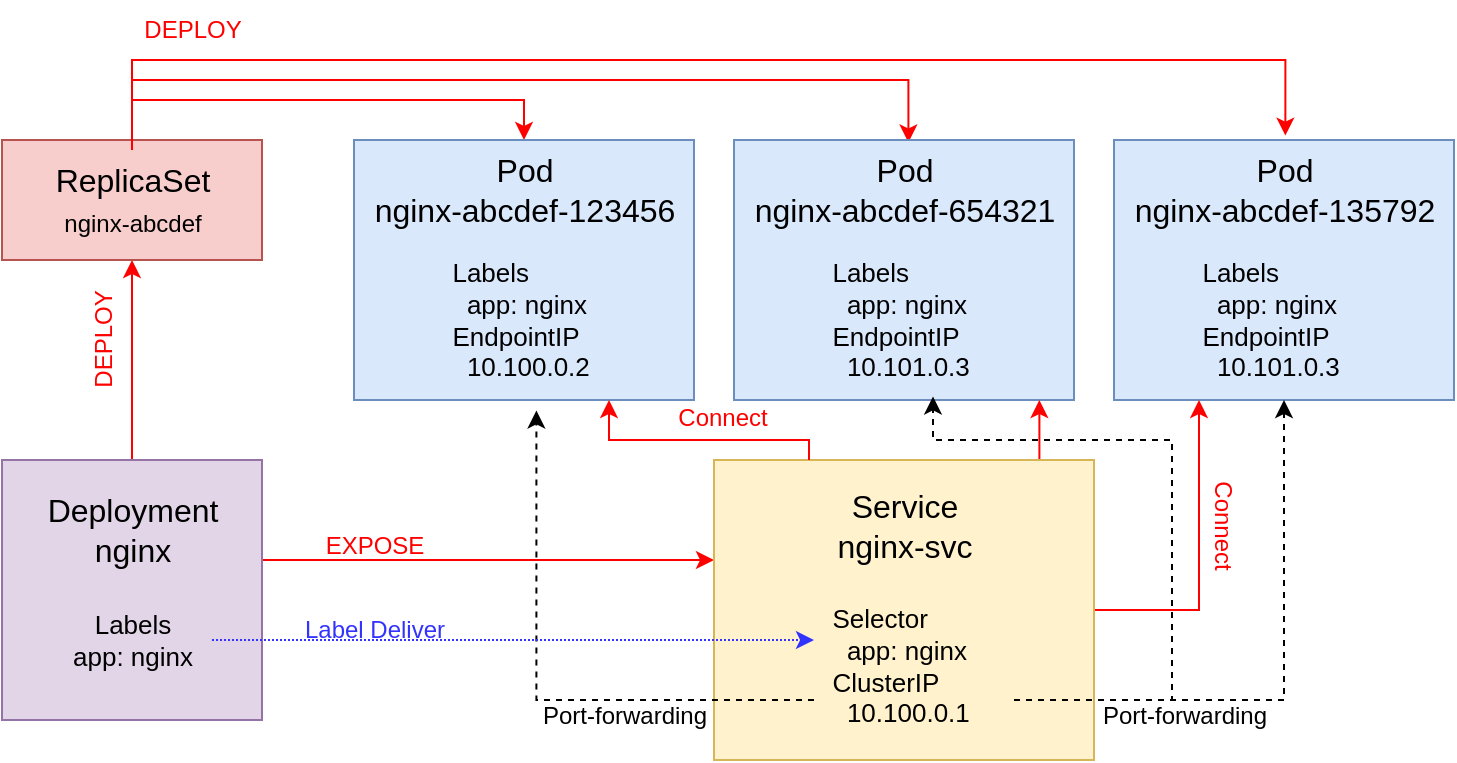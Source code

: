 <mxfile version="20.3.2" type="github">
  <diagram id="hBw4ET_6F7DStE3C6qZ2" name="페이지-1">
    <mxGraphModel dx="1203" dy="632" grid="1" gridSize="10" guides="1" tooltips="1" connect="1" arrows="1" fold="1" page="1" pageScale="1" pageWidth="827" pageHeight="1169" math="0" shadow="0">
      <root>
        <mxCell id="0" />
        <mxCell id="1" parent="0" />
        <mxCell id="xYwAg60h0ugoPMB3bqwQ-10" value="" style="group" vertex="1" connectable="0" parent="1">
          <mxGeometry x="51" y="190" width="130" height="60" as="geometry" />
        </mxCell>
        <mxCell id="xYwAg60h0ugoPMB3bqwQ-6" value="" style="rounded=0;whiteSpace=wrap;html=1;fontSize=13;fillColor=#f8cecc;strokeColor=#b85450;" vertex="1" parent="xYwAg60h0ugoPMB3bqwQ-10">
          <mxGeometry width="130" height="60" as="geometry" />
        </mxCell>
        <mxCell id="xYwAg60h0ugoPMB3bqwQ-7" value="ReplicaSet&lt;br&gt;&lt;font style=&quot;font-size: 12px;&quot;&gt;nginx-abcdef&lt;/font&gt;" style="text;html=1;align=center;verticalAlign=middle;resizable=0;points=[];autosize=1;strokeColor=none;fillColor=none;fontSize=16;" vertex="1" parent="xYwAg60h0ugoPMB3bqwQ-10">
          <mxGeometry x="15" y="5" width="100" height="50" as="geometry" />
        </mxCell>
        <mxCell id="xYwAg60h0ugoPMB3bqwQ-24" style="edgeStyle=orthogonalEdgeStyle;rounded=0;orthogonalLoop=1;jettySize=auto;html=1;fontSize=12;exitX=0.5;exitY=0;exitDx=0;exitDy=0;strokeColor=#FF0000;" edge="1" parent="1" source="xYwAg60h0ugoPMB3bqwQ-1">
          <mxGeometry relative="1" as="geometry">
            <mxPoint x="116" y="250" as="targetPoint" />
          </mxGeometry>
        </mxCell>
        <mxCell id="xYwAg60h0ugoPMB3bqwQ-25" style="edgeStyle=orthogonalEdgeStyle;rounded=0;orthogonalLoop=1;jettySize=auto;html=1;exitX=0.5;exitY=0;exitDx=0;exitDy=0;fontSize=12;entryX=0.5;entryY=0;entryDx=0;entryDy=0;strokeColor=#FF0000;" edge="1" parent="1" source="xYwAg60h0ugoPMB3bqwQ-6" target="xYwAg60h0ugoPMB3bqwQ-37">
          <mxGeometry relative="1" as="geometry">
            <mxPoint x="327" y="180" as="targetPoint" />
          </mxGeometry>
        </mxCell>
        <mxCell id="xYwAg60h0ugoPMB3bqwQ-26" style="edgeStyle=orthogonalEdgeStyle;rounded=0;orthogonalLoop=1;jettySize=auto;html=1;fontSize=12;entryX=0.513;entryY=0.025;entryDx=0;entryDy=0;entryPerimeter=0;strokeColor=#FF0000;" edge="1" parent="1" source="xYwAg60h0ugoPMB3bqwQ-7" target="xYwAg60h0ugoPMB3bqwQ-43">
          <mxGeometry relative="1" as="geometry">
            <mxPoint x="467" y="180" as="targetPoint" />
            <Array as="points">
              <mxPoint x="116" y="160" />
              <mxPoint x="504" y="160" />
            </Array>
          </mxGeometry>
        </mxCell>
        <mxCell id="xYwAg60h0ugoPMB3bqwQ-27" style="edgeStyle=orthogonalEdgeStyle;rounded=0;orthogonalLoop=1;jettySize=auto;html=1;fontSize=12;entryX=0.504;entryY=-0.044;entryDx=0;entryDy=0;entryPerimeter=0;strokeColor=#FF0000;" edge="1" parent="1" source="xYwAg60h0ugoPMB3bqwQ-7" target="xYwAg60h0ugoPMB3bqwQ-47">
          <mxGeometry relative="1" as="geometry">
            <mxPoint x="621" y="180" as="targetPoint" />
            <Array as="points">
              <mxPoint x="116" y="150" />
              <mxPoint x="693" y="150" />
            </Array>
          </mxGeometry>
        </mxCell>
        <mxCell id="xYwAg60h0ugoPMB3bqwQ-14" value="Pod&lt;br&gt;nginx-abcdef-123456" style="text;html=1;align=center;verticalAlign=middle;resizable=0;points=[];autosize=1;strokeColor=none;fillColor=none;fontSize=16;" vertex="1" parent="1">
          <mxGeometry x="227" y="190" width="170" height="50" as="geometry" />
        </mxCell>
        <mxCell id="xYwAg60h0ugoPMB3bqwQ-15" value="Labels&lt;br style=&quot;font-size: 13px;&quot;&gt;app: nginx" style="text;html=1;align=center;verticalAlign=middle;resizable=0;points=[];autosize=1;strokeColor=none;fillColor=none;fontSize=13;" vertex="1" parent="1">
          <mxGeometry x="272" y="240" width="80" height="40" as="geometry" />
        </mxCell>
        <mxCell id="xYwAg60h0ugoPMB3bqwQ-36" style="edgeStyle=orthogonalEdgeStyle;rounded=0;orthogonalLoop=1;jettySize=auto;html=1;exitX=0.5;exitY=1;exitDx=0;exitDy=0;fontSize=12;" edge="1" parent="1">
          <mxGeometry relative="1" as="geometry">
            <mxPoint x="325" y="340" as="sourcePoint" />
            <mxPoint x="325" y="340" as="targetPoint" />
          </mxGeometry>
        </mxCell>
        <mxCell id="xYwAg60h0ugoPMB3bqwQ-40" value="" style="group" vertex="1" connectable="0" parent="1">
          <mxGeometry x="227" y="190" width="170" height="130.001" as="geometry" />
        </mxCell>
        <mxCell id="xYwAg60h0ugoPMB3bqwQ-37" value="" style="rounded=0;whiteSpace=wrap;html=1;fontSize=12;fillColor=#dae8fc;strokeColor=#6c8ebf;" vertex="1" parent="xYwAg60h0ugoPMB3bqwQ-40">
          <mxGeometry width="170" height="130" as="geometry" />
        </mxCell>
        <mxCell id="xYwAg60h0ugoPMB3bqwQ-38" value="Pod&lt;br&gt;nginx-abcdef-123456" style="text;html=1;align=center;verticalAlign=middle;resizable=0;points=[];autosize=1;strokeColor=none;fillColor=none;fontSize=16;" vertex="1" parent="xYwAg60h0ugoPMB3bqwQ-40">
          <mxGeometry width="170" height="50" as="geometry" />
        </mxCell>
        <mxCell id="xYwAg60h0ugoPMB3bqwQ-39" value="&amp;nbsp; Labels&lt;br style=&quot;font-size: 13px;&quot;&gt;&amp;nbsp; &amp;nbsp; app: nginx&lt;br&gt;&amp;nbsp; EndpointIP&lt;br&gt;&amp;nbsp; &amp;nbsp; 10.100.0.2" style="text;html=1;align=left;verticalAlign=middle;resizable=0;points=[];autosize=1;strokeColor=none;fillColor=none;fontSize=13;" vertex="1" parent="xYwAg60h0ugoPMB3bqwQ-40">
          <mxGeometry x="40" y="50.001" width="100" height="80" as="geometry" />
        </mxCell>
        <mxCell id="xYwAg60h0ugoPMB3bqwQ-41" value="" style="group" vertex="1" connectable="0" parent="1">
          <mxGeometry x="417" y="190" width="170" height="130" as="geometry" />
        </mxCell>
        <mxCell id="xYwAg60h0ugoPMB3bqwQ-42" value="" style="rounded=0;whiteSpace=wrap;html=1;fontSize=12;fillColor=#dae8fc;strokeColor=#6c8ebf;" vertex="1" parent="xYwAg60h0ugoPMB3bqwQ-41">
          <mxGeometry width="170" height="130" as="geometry" />
        </mxCell>
        <mxCell id="xYwAg60h0ugoPMB3bqwQ-43" value="Pod&lt;br&gt;nginx-abcdef-654321" style="text;html=1;align=center;verticalAlign=middle;resizable=0;points=[];autosize=1;strokeColor=none;fillColor=none;fontSize=16;" vertex="1" parent="xYwAg60h0ugoPMB3bqwQ-41">
          <mxGeometry width="170" height="50" as="geometry" />
        </mxCell>
        <mxCell id="xYwAg60h0ugoPMB3bqwQ-44" value="&amp;nbsp; Labels&lt;br style=&quot;font-size: 13px;&quot;&gt;&amp;nbsp; &amp;nbsp; app: nginx&lt;br&gt;&amp;nbsp; EndpointIP&lt;br&gt;&amp;nbsp; &amp;nbsp; 10.101.0.3" style="text;html=1;align=left;verticalAlign=middle;resizable=0;points=[];autosize=1;strokeColor=none;fillColor=none;fontSize=13;" vertex="1" parent="xYwAg60h0ugoPMB3bqwQ-41">
          <mxGeometry x="40" y="50" width="100" height="80" as="geometry" />
        </mxCell>
        <mxCell id="xYwAg60h0ugoPMB3bqwQ-45" value="" style="group" vertex="1" connectable="0" parent="1">
          <mxGeometry x="607" y="190" width="170" height="130" as="geometry" />
        </mxCell>
        <mxCell id="xYwAg60h0ugoPMB3bqwQ-46" value="" style="rounded=0;whiteSpace=wrap;html=1;fontSize=12;fillColor=#dae8fc;strokeColor=#6c8ebf;" vertex="1" parent="xYwAg60h0ugoPMB3bqwQ-45">
          <mxGeometry width="170" height="130" as="geometry" />
        </mxCell>
        <mxCell id="xYwAg60h0ugoPMB3bqwQ-47" value="Pod&lt;br&gt;nginx-abcdef-135792" style="text;html=1;align=center;verticalAlign=middle;resizable=0;points=[];autosize=1;strokeColor=none;fillColor=none;fontSize=16;" vertex="1" parent="xYwAg60h0ugoPMB3bqwQ-45">
          <mxGeometry width="170" height="50" as="geometry" />
        </mxCell>
        <mxCell id="xYwAg60h0ugoPMB3bqwQ-48" value="&lt;span style=&quot;&quot;&gt;&amp;nbsp; Labels&lt;/span&gt;&lt;br style=&quot;&quot;&gt;&lt;span style=&quot;&quot;&gt;&amp;nbsp; &amp;nbsp; app: nginx&lt;/span&gt;&lt;br style=&quot;&quot;&gt;&lt;span style=&quot;&quot;&gt;&amp;nbsp; EndpointIP&lt;/span&gt;&lt;br style=&quot;&quot;&gt;&lt;div style=&quot;&quot;&gt;&lt;span style=&quot;background-color: initial;&quot;&gt;&amp;nbsp; &amp;nbsp; 10.101.0.3&lt;/span&gt;&lt;/div&gt;" style="text;html=1;align=left;verticalAlign=middle;resizable=0;points=[];autosize=1;strokeColor=none;fillColor=none;fontSize=13;" vertex="1" parent="xYwAg60h0ugoPMB3bqwQ-45">
          <mxGeometry x="35" y="50" width="100" height="80" as="geometry" />
        </mxCell>
        <mxCell id="xYwAg60h0ugoPMB3bqwQ-51" value="" style="edgeStyle=orthogonalEdgeStyle;rounded=0;orthogonalLoop=1;jettySize=auto;html=1;fontSize=12;strokeColor=#FF0000;exitX=0.998;exitY=0.407;exitDx=0;exitDy=0;exitPerimeter=0;" edge="1" parent="1" source="xYwAg60h0ugoPMB3bqwQ-1" target="xYwAg60h0ugoPMB3bqwQ-50">
          <mxGeometry relative="1" as="geometry">
            <Array as="points">
              <mxPoint x="176" y="403" />
              <mxPoint x="176" y="400" />
            </Array>
          </mxGeometry>
        </mxCell>
        <mxCell id="xYwAg60h0ugoPMB3bqwQ-1" value="" style="whiteSpace=wrap;html=1;aspect=fixed;fillColor=#e1d5e7;strokeColor=#9673a6;" vertex="1" parent="1">
          <mxGeometry x="51" y="350" width="130" height="130" as="geometry" />
        </mxCell>
        <mxCell id="xYwAg60h0ugoPMB3bqwQ-2" value="Deployment&lt;br&gt;nginx" style="text;html=1;align=center;verticalAlign=middle;resizable=0;points=[];autosize=1;strokeColor=none;fillColor=none;fontSize=16;" vertex="1" parent="1">
          <mxGeometry x="61" y="360" width="110" height="50" as="geometry" />
        </mxCell>
        <mxCell id="xYwAg60h0ugoPMB3bqwQ-5" value="Labels&lt;br style=&quot;font-size: 13px;&quot;&gt;app: nginx" style="text;html=1;align=center;verticalAlign=middle;resizable=0;points=[];autosize=1;strokeColor=none;fillColor=none;fontSize=13;" vertex="1" parent="1">
          <mxGeometry x="76" y="420" width="80" height="40" as="geometry" />
        </mxCell>
        <mxCell id="xYwAg60h0ugoPMB3bqwQ-60" style="edgeStyle=orthogonalEdgeStyle;rounded=0;orthogonalLoop=1;jettySize=auto;html=1;entryX=0.25;entryY=1;entryDx=0;entryDy=0;strokeColor=#FF0000;fontSize=12;" edge="1" parent="1" source="xYwAg60h0ugoPMB3bqwQ-50" target="xYwAg60h0ugoPMB3bqwQ-46">
          <mxGeometry relative="1" as="geometry" />
        </mxCell>
        <mxCell id="xYwAg60h0ugoPMB3bqwQ-69" style="edgeStyle=orthogonalEdgeStyle;rounded=0;orthogonalLoop=1;jettySize=auto;html=1;strokeColor=#FF0000;fontSize=9;fontColor=#000000;entryX=0.898;entryY=1;entryDx=0;entryDy=0;entryPerimeter=0;" edge="1" parent="1" source="xYwAg60h0ugoPMB3bqwQ-50" target="xYwAg60h0ugoPMB3bqwQ-42">
          <mxGeometry relative="1" as="geometry">
            <mxPoint x="577" y="320" as="targetPoint" />
            <Array as="points">
              <mxPoint x="570" y="330" />
            </Array>
          </mxGeometry>
        </mxCell>
        <mxCell id="xYwAg60h0ugoPMB3bqwQ-50" value="" style="whiteSpace=wrap;html=1;fillColor=#fff2cc;strokeColor=#d6b656;" vertex="1" parent="1">
          <mxGeometry x="407" y="350" width="190" height="150" as="geometry" />
        </mxCell>
        <mxCell id="xYwAg60h0ugoPMB3bqwQ-58" style="edgeStyle=orthogonalEdgeStyle;rounded=0;orthogonalLoop=1;jettySize=auto;html=1;entryX=0.75;entryY=1;entryDx=0;entryDy=0;strokeColor=#FF0000;fontSize=12;exitX=0.25;exitY=0;exitDx=0;exitDy=0;" edge="1" parent="1" source="xYwAg60h0ugoPMB3bqwQ-50" target="xYwAg60h0ugoPMB3bqwQ-37">
          <mxGeometry relative="1" as="geometry">
            <Array as="points">
              <mxPoint x="454" y="340" />
              <mxPoint x="354" y="340" />
            </Array>
          </mxGeometry>
        </mxCell>
        <mxCell id="xYwAg60h0ugoPMB3bqwQ-52" value="Service&lt;br&gt;nginx-svc" style="text;html=1;align=center;verticalAlign=middle;resizable=0;points=[];autosize=1;strokeColor=none;fillColor=none;fontSize=16;" vertex="1" parent="1">
          <mxGeometry x="457" y="357.5" width="90" height="50" as="geometry" />
        </mxCell>
        <mxCell id="xYwAg60h0ugoPMB3bqwQ-54" style="edgeStyle=orthogonalEdgeStyle;rounded=0;orthogonalLoop=1;jettySize=auto;html=1;fontSize=12;dashed=1;" edge="1" parent="1" source="xYwAg60h0ugoPMB3bqwQ-53" target="xYwAg60h0ugoPMB3bqwQ-48">
          <mxGeometry relative="1" as="geometry">
            <Array as="points">
              <mxPoint x="692" y="470" />
            </Array>
          </mxGeometry>
        </mxCell>
        <mxCell id="xYwAg60h0ugoPMB3bqwQ-55" style="edgeStyle=orthogonalEdgeStyle;rounded=0;orthogonalLoop=1;jettySize=auto;html=1;entryX=0.505;entryY=0.978;entryDx=0;entryDy=0;entryPerimeter=0;fontSize=12;dashed=1;" edge="1" parent="1">
          <mxGeometry relative="1" as="geometry">
            <mxPoint x="569" y="470" as="sourcePoint" />
            <mxPoint x="516.5" y="318.24" as="targetPoint" />
            <Array as="points">
              <mxPoint x="569" y="470" />
              <mxPoint x="636" y="470" />
              <mxPoint x="636" y="340" />
              <mxPoint x="517" y="340" />
            </Array>
          </mxGeometry>
        </mxCell>
        <mxCell id="xYwAg60h0ugoPMB3bqwQ-56" style="edgeStyle=orthogonalEdgeStyle;rounded=0;orthogonalLoop=1;jettySize=auto;html=1;entryX=0.512;entryY=1.065;entryDx=0;entryDy=0;entryPerimeter=0;fontSize=12;dashed=1;" edge="1" parent="1" source="xYwAg60h0ugoPMB3bqwQ-53" target="xYwAg60h0ugoPMB3bqwQ-39">
          <mxGeometry relative="1" as="geometry">
            <Array as="points">
              <mxPoint x="318" y="470" />
            </Array>
          </mxGeometry>
        </mxCell>
        <mxCell id="xYwAg60h0ugoPMB3bqwQ-53" value="&amp;nbsp; Selector&lt;br&gt;&amp;nbsp; &amp;nbsp; app: nginx&lt;font style=&quot;font-size: 9px;&quot;&gt;&lt;br style=&quot;font-size: 9px;&quot;&gt;&lt;/font&gt;&amp;nbsp; ClusterIP&lt;br&gt;&amp;nbsp; &amp;nbsp; 10.100.0.1" style="text;html=1;align=left;verticalAlign=middle;resizable=0;points=[];autosize=1;strokeColor=none;fillColor=none;fontSize=13;" vertex="1" parent="1">
          <mxGeometry x="457" y="412.5" width="100" height="80" as="geometry" />
        </mxCell>
        <mxCell id="xYwAg60h0ugoPMB3bqwQ-57" style="edgeStyle=orthogonalEdgeStyle;rounded=0;orthogonalLoop=1;jettySize=auto;html=1;fontSize=12;dashed=1;dashPattern=1 1;strokeColor=#3333FF;" edge="1" parent="1" source="xYwAg60h0ugoPMB3bqwQ-5" target="xYwAg60h0ugoPMB3bqwQ-53">
          <mxGeometry relative="1" as="geometry">
            <Array as="points">
              <mxPoint x="116" y="440" />
              <mxPoint x="507" y="440" />
            </Array>
          </mxGeometry>
        </mxCell>
        <mxCell id="xYwAg60h0ugoPMB3bqwQ-61" value="EXPOSE" style="text;html=1;align=center;verticalAlign=middle;resizable=0;points=[];autosize=1;strokeColor=none;fillColor=none;fontSize=12;fontColor=#FF0000;" vertex="1" parent="1">
          <mxGeometry x="202" y="377.5" width="70" height="30" as="geometry" />
        </mxCell>
        <mxCell id="xYwAg60h0ugoPMB3bqwQ-62" value="Connect" style="text;html=1;align=center;verticalAlign=middle;resizable=0;points=[];autosize=1;strokeColor=none;fillColor=none;fontSize=12;fontColor=#FF0000;" vertex="1" parent="1">
          <mxGeometry x="376" y="314" width="70" height="30" as="geometry" />
        </mxCell>
        <mxCell id="xYwAg60h0ugoPMB3bqwQ-64" value="Connect" style="text;html=1;align=center;verticalAlign=middle;resizable=0;points=[];autosize=1;strokeColor=none;fillColor=none;fontSize=12;fontColor=#FF0000;rotation=90;" vertex="1" parent="1">
          <mxGeometry x="627" y="367.5" width="70" height="30" as="geometry" />
        </mxCell>
        <mxCell id="xYwAg60h0ugoPMB3bqwQ-65" value="DEPLOY" style="text;html=1;align=center;verticalAlign=middle;resizable=0;points=[];autosize=1;strokeColor=none;fillColor=none;fontSize=12;fontColor=#FF0000;rotation=270;" vertex="1" parent="1">
          <mxGeometry x="67" y="275" width="70" height="30" as="geometry" />
        </mxCell>
        <mxCell id="xYwAg60h0ugoPMB3bqwQ-66" value="DEPLOY" style="text;html=1;align=center;verticalAlign=middle;resizable=0;points=[];autosize=1;strokeColor=none;fillColor=none;fontSize=12;fontColor=#FF0000;rotation=0;" vertex="1" parent="1">
          <mxGeometry x="111" y="120" width="70" height="30" as="geometry" />
        </mxCell>
        <mxCell id="xYwAg60h0ugoPMB3bqwQ-70" value="Label Deliver" style="text;html=1;align=center;verticalAlign=middle;resizable=0;points=[];autosize=1;strokeColor=none;fillColor=none;fontSize=12;fontColor=#3333FF;" vertex="1" parent="1">
          <mxGeometry x="192" y="420" width="90" height="30" as="geometry" />
        </mxCell>
        <mxCell id="xYwAg60h0ugoPMB3bqwQ-71" value="Port-forwarding" style="text;html=1;align=center;verticalAlign=middle;resizable=0;points=[];autosize=1;strokeColor=none;fillColor=none;fontSize=12;fontColor=#000000;labelBackgroundColor=default;" vertex="1" parent="1">
          <mxGeometry x="307" y="462.5" width="110" height="30" as="geometry" />
        </mxCell>
        <mxCell id="xYwAg60h0ugoPMB3bqwQ-72" value="Port-forwarding" style="text;html=1;align=center;verticalAlign=middle;resizable=0;points=[];autosize=1;strokeColor=none;fillColor=none;fontSize=12;fontColor=#000000;labelBackgroundColor=default;" vertex="1" parent="1">
          <mxGeometry x="587" y="462.5" width="110" height="30" as="geometry" />
        </mxCell>
      </root>
    </mxGraphModel>
  </diagram>
</mxfile>
